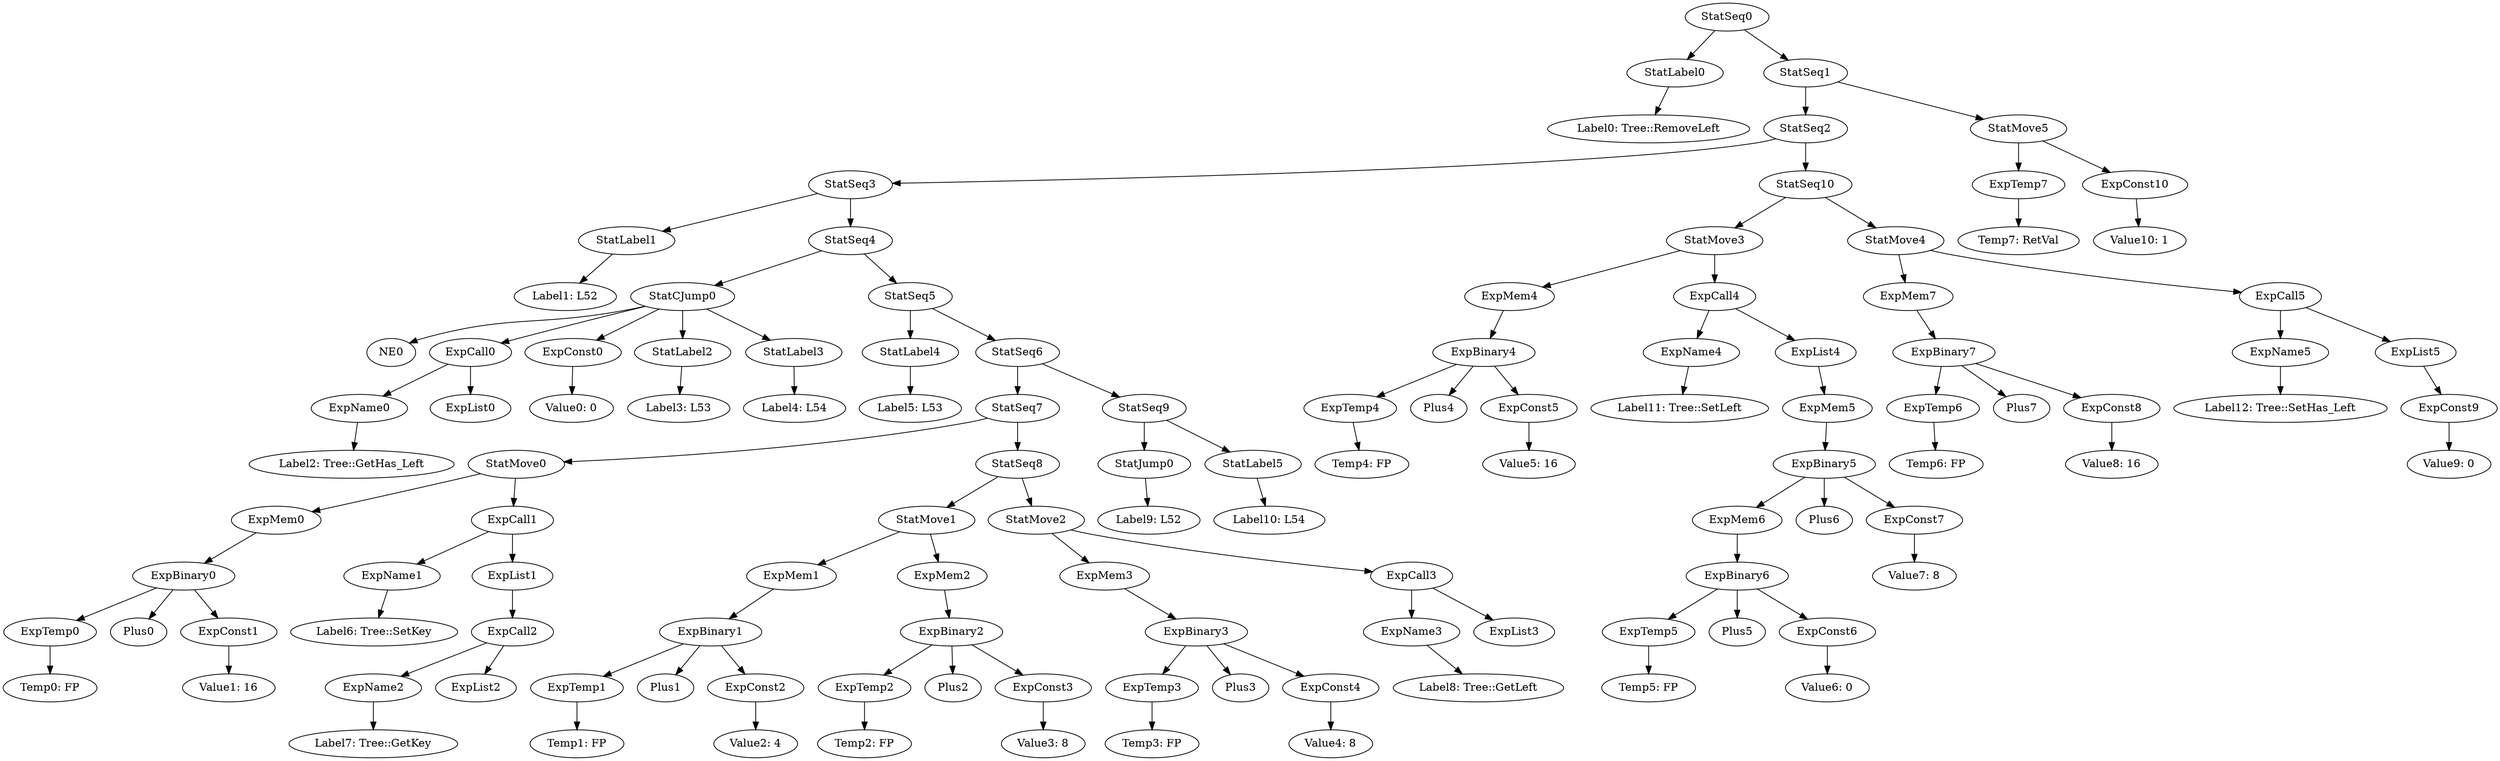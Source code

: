 digraph {
	ordering = out;
	StatSeq1 -> StatSeq2;
	StatSeq1 -> StatMove5;
	ExpList5 -> ExpConst9;
	ExpCall5 -> ExpName5;
	ExpCall5 -> ExpList5;
	ExpConst10 -> "Value10: 1";
	StatMove4 -> ExpMem7;
	StatMove4 -> ExpCall5;
	ExpBinary7 -> ExpTemp6;
	ExpBinary7 -> Plus7;
	ExpBinary7 -> ExpConst8;
	ExpTemp6 -> "Temp6: FP";
	ExpConst7 -> "Value7: 8";
	ExpConst9 -> "Value9: 0";
	ExpBinary5 -> ExpMem6;
	ExpBinary5 -> Plus6;
	ExpBinary5 -> ExpConst7;
	ExpMem6 -> ExpBinary6;
	ExpBinary6 -> ExpTemp5;
	ExpBinary6 -> Plus5;
	ExpBinary6 -> ExpConst6;
	StatMove3 -> ExpMem4;
	StatMove3 -> ExpCall4;
	ExpName4 -> "Label11: Tree::SetLeft";
	ExpMem4 -> ExpBinary4;
	StatMove5 -> ExpTemp7;
	StatMove5 -> ExpConst10;
	ExpConst5 -> "Value5: 16";
	ExpTemp4 -> "Temp4: FP";
	StatSeq0 -> StatLabel0;
	StatSeq0 -> StatSeq1;
	ExpTemp1 -> "Temp1: FP";
	ExpMem0 -> ExpBinary0;
	ExpList4 -> ExpMem5;
	ExpBinary0 -> ExpTemp0;
	ExpBinary0 -> Plus0;
	ExpBinary0 -> ExpConst1;
	ExpTemp7 -> "Temp7: RetVal";
	ExpTemp0 -> "Temp0: FP";
	StatLabel4 -> "Label5: L53";
	StatSeq5 -> StatLabel4;
	StatSeq5 -> StatSeq6;
	StatCJump0 -> NE0;
	StatCJump0 -> ExpCall0;
	StatCJump0 -> ExpConst0;
	StatCJump0 -> StatLabel2;
	StatCJump0 -> StatLabel3;
	StatMove1 -> ExpMem1;
	StatMove1 -> ExpMem2;
	StatSeq10 -> StatMove3;
	StatSeq10 -> StatMove4;
	ExpName1 -> "Label6: Tree::SetKey";
	ExpConst1 -> "Value1: 16";
	StatLabel1 -> "Label1: L52";
	StatSeq4 -> StatCJump0;
	StatSeq4 -> StatSeq5;
	ExpMem2 -> ExpBinary2;
	ExpCall1 -> ExpName1;
	ExpCall1 -> ExpList1;
	StatJump0 -> "Label9: L52";
	ExpCall0 -> ExpName0;
	ExpCall0 -> ExpList0;
	StatSeq9 -> StatJump0;
	StatSeq9 -> StatLabel5;
	ExpCall4 -> ExpName4;
	ExpCall4 -> ExpList4;
	StatLabel2 -> "Label3: L53";
	ExpBinary4 -> ExpTemp4;
	ExpBinary4 -> Plus4;
	ExpBinary4 -> ExpConst5;
	ExpConst0 -> "Value0: 0";
	ExpCall2 -> ExpName2;
	ExpCall2 -> ExpList2;
	StatMove0 -> ExpMem0;
	StatMove0 -> ExpCall1;
	ExpMem7 -> ExpBinary7;
	StatSeq3 -> StatLabel1;
	StatSeq3 -> StatSeq4;
	ExpName2 -> "Label7: Tree::GetKey";
	StatSeq7 -> StatMove0;
	StatSeq7 -> StatSeq8;
	ExpName5 -> "Label12: Tree::SetHas_Left";
	ExpName0 -> "Label2: Tree::GetHas_Left";
	ExpCall3 -> ExpName3;
	ExpCall3 -> ExpList3;
	ExpList1 -> ExpCall2;
	ExpBinary1 -> ExpTemp1;
	ExpBinary1 -> Plus1;
	ExpBinary1 -> ExpConst2;
	ExpConst6 -> "Value6: 0";
	ExpMem1 -> ExpBinary1;
	ExpTemp2 -> "Temp2: FP";
	ExpMem5 -> ExpBinary5;
	StatLabel0 -> "Label0: Tree::RemoveLeft";
	ExpBinary2 -> ExpTemp2;
	ExpBinary2 -> Plus2;
	ExpBinary2 -> ExpConst3;
	ExpTemp5 -> "Temp5: FP";
	StatLabel5 -> "Label10: L54";
	ExpConst3 -> "Value3: 8";
	StatSeq8 -> StatMove1;
	StatSeq8 -> StatMove2;
	ExpTemp3 -> "Temp3: FP";
	StatSeq6 -> StatSeq7;
	StatSeq6 -> StatSeq9;
	ExpConst2 -> "Value2: 4";
	ExpBinary3 -> ExpTemp3;
	ExpBinary3 -> Plus3;
	ExpBinary3 -> ExpConst4;
	ExpConst8 -> "Value8: 16";
	StatLabel3 -> "Label4: L54";
	ExpConst4 -> "Value4: 8";
	ExpMem3 -> ExpBinary3;
	StatMove2 -> ExpMem3;
	StatMove2 -> ExpCall3;
	ExpName3 -> "Label8: Tree::GetLeft";
	StatSeq2 -> StatSeq3;
	StatSeq2 -> StatSeq10;
}


